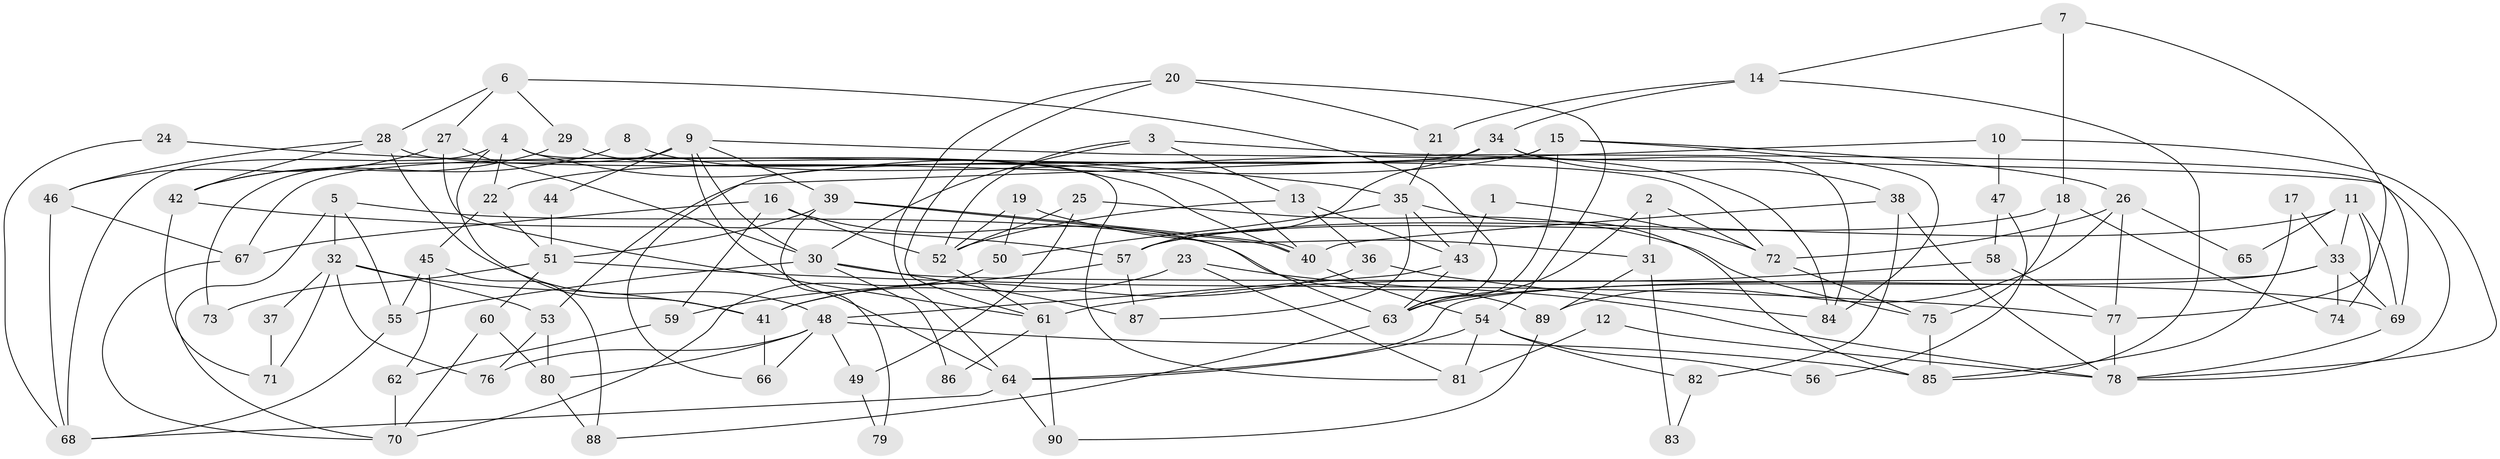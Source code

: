// Generated by graph-tools (version 1.1) at 2025/36/03/09/25 02:36:20]
// undirected, 90 vertices, 180 edges
graph export_dot {
graph [start="1"]
  node [color=gray90,style=filled];
  1;
  2;
  3;
  4;
  5;
  6;
  7;
  8;
  9;
  10;
  11;
  12;
  13;
  14;
  15;
  16;
  17;
  18;
  19;
  20;
  21;
  22;
  23;
  24;
  25;
  26;
  27;
  28;
  29;
  30;
  31;
  32;
  33;
  34;
  35;
  36;
  37;
  38;
  39;
  40;
  41;
  42;
  43;
  44;
  45;
  46;
  47;
  48;
  49;
  50;
  51;
  52;
  53;
  54;
  55;
  56;
  57;
  58;
  59;
  60;
  61;
  62;
  63;
  64;
  65;
  66;
  67;
  68;
  69;
  70;
  71;
  72;
  73;
  74;
  75;
  76;
  77;
  78;
  79;
  80;
  81;
  82;
  83;
  84;
  85;
  86;
  87;
  88;
  89;
  90;
  1 -- 72;
  1 -- 43;
  2 -- 72;
  2 -- 63;
  2 -- 31;
  3 -- 52;
  3 -- 30;
  3 -- 13;
  3 -- 69;
  4 -- 41;
  4 -- 22;
  4 -- 40;
  4 -- 68;
  4 -- 81;
  5 -- 70;
  5 -- 32;
  5 -- 55;
  5 -- 89;
  6 -- 27;
  6 -- 28;
  6 -- 29;
  6 -- 63;
  7 -- 77;
  7 -- 14;
  7 -- 18;
  8 -- 84;
  8 -- 42;
  9 -- 64;
  9 -- 30;
  9 -- 39;
  9 -- 44;
  9 -- 73;
  9 -- 78;
  10 -- 53;
  10 -- 78;
  10 -- 47;
  11 -- 69;
  11 -- 57;
  11 -- 33;
  11 -- 65;
  11 -- 74;
  12 -- 81;
  12 -- 78;
  13 -- 43;
  13 -- 36;
  13 -- 52;
  14 -- 21;
  14 -- 34;
  14 -- 85;
  15 -- 63;
  15 -- 26;
  15 -- 22;
  15 -- 66;
  15 -- 84;
  16 -- 52;
  16 -- 63;
  16 -- 59;
  16 -- 67;
  17 -- 33;
  17 -- 85;
  18 -- 74;
  18 -- 57;
  18 -- 75;
  19 -- 52;
  19 -- 50;
  19 -- 31;
  20 -- 61;
  20 -- 64;
  20 -- 21;
  20 -- 54;
  21 -- 35;
  22 -- 51;
  22 -- 45;
  23 -- 81;
  23 -- 78;
  23 -- 41;
  24 -- 35;
  24 -- 68;
  25 -- 52;
  25 -- 75;
  25 -- 49;
  26 -- 77;
  26 -- 89;
  26 -- 65;
  26 -- 72;
  27 -- 30;
  27 -- 46;
  27 -- 61;
  28 -- 72;
  28 -- 48;
  28 -- 42;
  28 -- 46;
  29 -- 40;
  29 -- 42;
  30 -- 55;
  30 -- 69;
  30 -- 86;
  30 -- 87;
  31 -- 83;
  31 -- 89;
  32 -- 41;
  32 -- 53;
  32 -- 37;
  32 -- 71;
  32 -- 76;
  33 -- 69;
  33 -- 63;
  33 -- 64;
  33 -- 74;
  34 -- 57;
  34 -- 67;
  34 -- 38;
  34 -- 84;
  35 -- 87;
  35 -- 43;
  35 -- 50;
  35 -- 85;
  36 -- 84;
  36 -- 41;
  37 -- 71;
  38 -- 40;
  38 -- 78;
  38 -- 82;
  39 -- 40;
  39 -- 40;
  39 -- 51;
  39 -- 79;
  40 -- 54;
  41 -- 66;
  42 -- 57;
  42 -- 71;
  43 -- 48;
  43 -- 63;
  44 -- 51;
  45 -- 55;
  45 -- 62;
  45 -- 88;
  46 -- 68;
  46 -- 67;
  47 -- 58;
  47 -- 56;
  48 -- 66;
  48 -- 85;
  48 -- 49;
  48 -- 76;
  48 -- 80;
  49 -- 79;
  50 -- 70;
  51 -- 60;
  51 -- 73;
  51 -- 77;
  52 -- 61;
  53 -- 76;
  53 -- 80;
  54 -- 56;
  54 -- 64;
  54 -- 81;
  54 -- 82;
  55 -- 68;
  57 -- 59;
  57 -- 87;
  58 -- 61;
  58 -- 77;
  59 -- 62;
  60 -- 80;
  60 -- 70;
  61 -- 90;
  61 -- 86;
  62 -- 70;
  63 -- 88;
  64 -- 68;
  64 -- 90;
  67 -- 70;
  69 -- 78;
  72 -- 75;
  75 -- 85;
  77 -- 78;
  80 -- 88;
  82 -- 83;
  89 -- 90;
}
